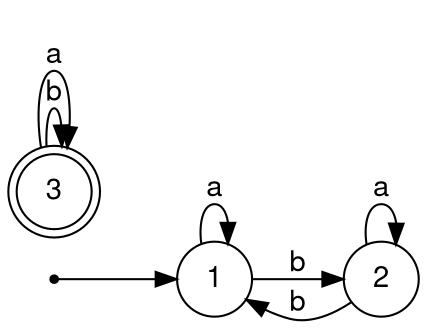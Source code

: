 digraph finite_state_machine {
	fontname="Helvetica,Arial,sans-serif"
	node [fontname="Helvetica,Arial,sans-serif"]
	edge [fontname="Helvetica,Arial,sans-serif"]
	rankdir=LR;
	node [shape = circle]; 1;
	node [shape = doublecircle]; 3;
	node [shape = circle];
	1 -> 1 [label = "a"];
	1 -> 2 [label = "b"];
	2 -> 2 [label = "a"];
	2 -> 1 [label = "b"];
	3 -> 3 [label = "b"];
	3 -> 3 [label = "a"];
	nowhere [shape=point];	nowhere -> 1;}